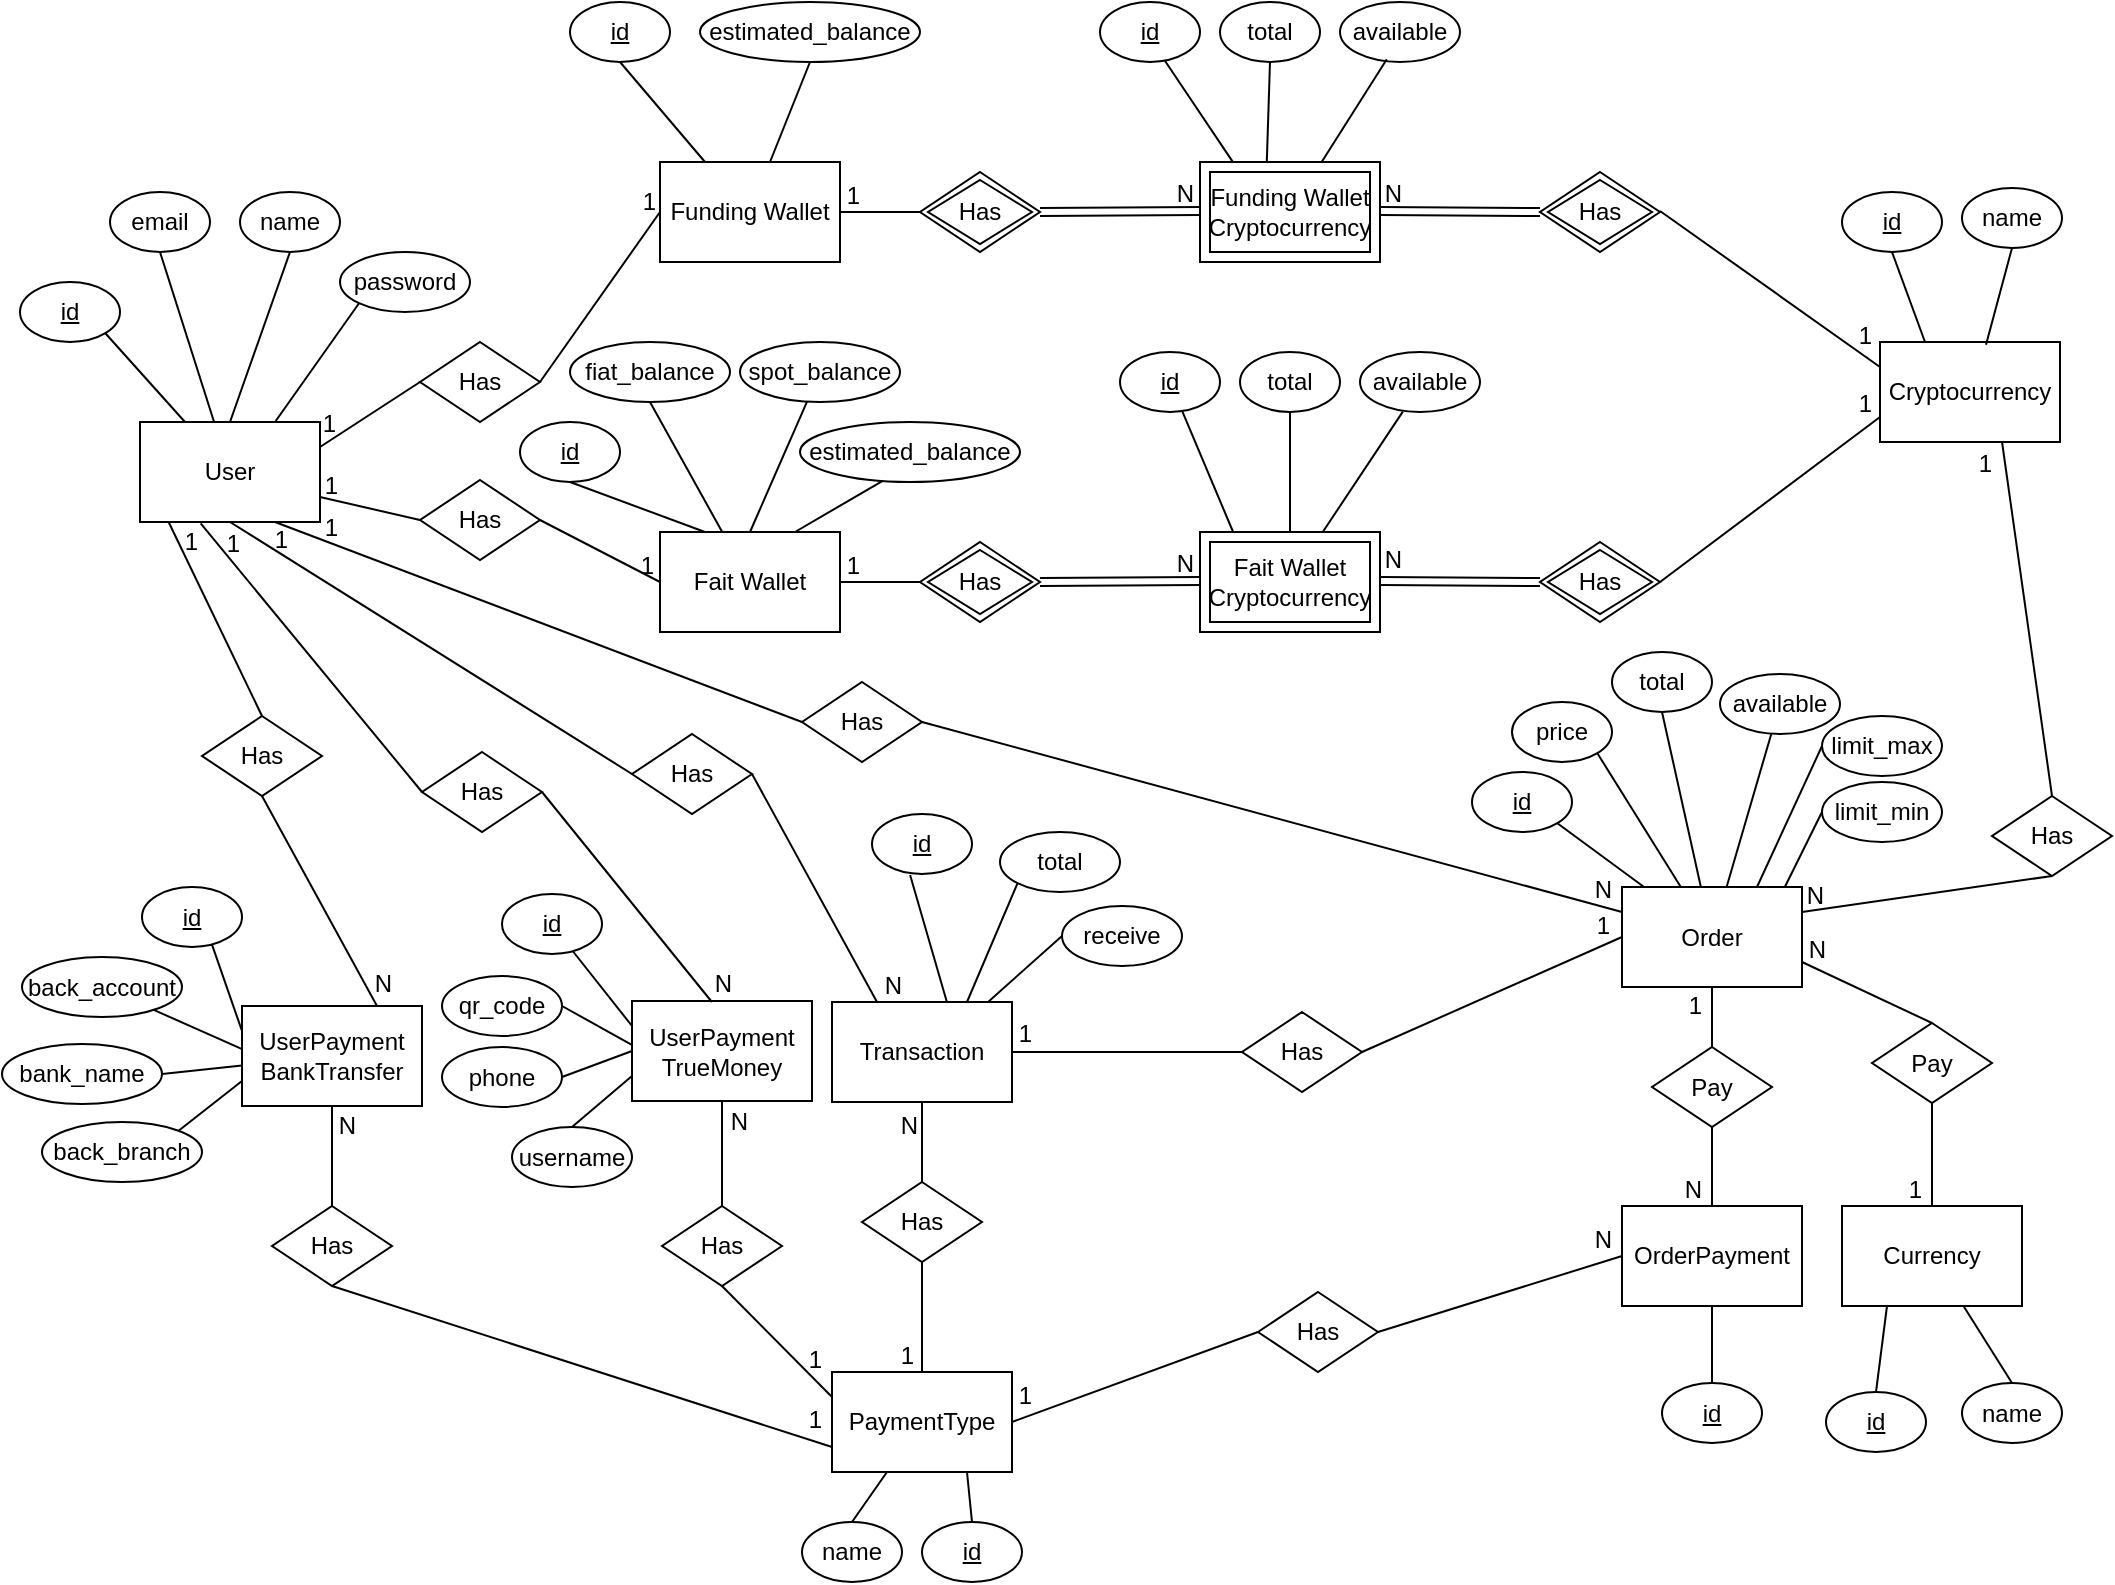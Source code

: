 <mxfile version="20.5.3" type="device"><diagram id="oQONcenFJR_zPQ9IpNJq" name="Page-1"><mxGraphModel dx="1048" dy="948" grid="1" gridSize="10" guides="1" tooltips="1" connect="1" arrows="1" fold="1" page="1" pageScale="1" pageWidth="1100" pageHeight="850" math="0" shadow="0"><root><mxCell id="0"/><mxCell id="1" parent="0"/><mxCell id="V_z5MPIKjeGn27nlTWMS-1" value="User" style="rounded=0;whiteSpace=wrap;html=1;" vertex="1" parent="1"><mxGeometry x="79" y="233" width="90" height="50" as="geometry"/></mxCell><mxCell id="V_z5MPIKjeGn27nlTWMS-2" value="Funding Wallet" style="rounded=0;whiteSpace=wrap;html=1;" vertex="1" parent="1"><mxGeometry x="339" y="103" width="90" height="50" as="geometry"/></mxCell><mxCell id="V_z5MPIKjeGn27nlTWMS-3" value="Fait Wallet" style="rounded=0;whiteSpace=wrap;html=1;" vertex="1" parent="1"><mxGeometry x="339" y="288" width="90" height="50" as="geometry"/></mxCell><mxCell id="V_z5MPIKjeGn27nlTWMS-4" value="Funding Wallet Cryptocurrency" style="shape=ext;margin=3;double=1;whiteSpace=wrap;html=1;align=center;" vertex="1" parent="1"><mxGeometry x="609" y="103" width="90" height="50" as="geometry"/></mxCell><mxCell id="V_z5MPIKjeGn27nlTWMS-5" value="Fait Wallet Cryptocurrency" style="shape=ext;margin=3;double=1;whiteSpace=wrap;html=1;align=center;" vertex="1" parent="1"><mxGeometry x="609" y="288" width="90" height="50" as="geometry"/></mxCell><mxCell id="V_z5MPIKjeGn27nlTWMS-6" value="Cryptocurrency" style="rounded=0;whiteSpace=wrap;html=1;" vertex="1" parent="1"><mxGeometry x="949" y="193" width="90" height="50" as="geometry"/></mxCell><mxCell id="V_z5MPIKjeGn27nlTWMS-9" value="Order" style="rounded=0;whiteSpace=wrap;html=1;" vertex="1" parent="1"><mxGeometry x="820" y="465.5" width="90" height="50" as="geometry"/></mxCell><mxCell id="V_z5MPIKjeGn27nlTWMS-10" value="Currency" style="rounded=0;whiteSpace=wrap;html=1;" vertex="1" parent="1"><mxGeometry x="930" y="625" width="90" height="50" as="geometry"/></mxCell><mxCell id="V_z5MPIKjeGn27nlTWMS-11" value="Transaction" style="rounded=0;whiteSpace=wrap;html=1;" vertex="1" parent="1"><mxGeometry x="425" y="523" width="90" height="50" as="geometry"/></mxCell><mxCell id="V_z5MPIKjeGn27nlTWMS-12" value="OrderPayment" style="rounded=0;whiteSpace=wrap;html=1;" vertex="1" parent="1"><mxGeometry x="820" y="625" width="90" height="50" as="geometry"/></mxCell><mxCell id="V_z5MPIKjeGn27nlTWMS-13" value="&lt;div&gt;UserPayment&lt;/div&gt;BankTransfer" style="rounded=0;whiteSpace=wrap;html=1;" vertex="1" parent="1"><mxGeometry x="130" y="525" width="90" height="50" as="geometry"/></mxCell><mxCell id="V_z5MPIKjeGn27nlTWMS-14" value="UserPayment&lt;br&gt;TrueMoney" style="rounded=0;whiteSpace=wrap;html=1;" vertex="1" parent="1"><mxGeometry x="325" y="522.5" width="90" height="50" as="geometry"/></mxCell><mxCell id="V_z5MPIKjeGn27nlTWMS-15" value="PaymentType" style="rounded=0;whiteSpace=wrap;html=1;" vertex="1" parent="1"><mxGeometry x="425" y="708" width="90" height="50" as="geometry"/></mxCell><mxCell id="V_z5MPIKjeGn27nlTWMS-16" value="Has" style="shape=rhombus;double=1;perimeter=rhombusPerimeter;whiteSpace=wrap;html=1;align=center;" vertex="1" parent="1"><mxGeometry x="469" y="293" width="60" height="40" as="geometry"/></mxCell><mxCell id="V_z5MPIKjeGn27nlTWMS-17" value="Has" style="shape=rhombus;double=1;perimeter=rhombusPerimeter;whiteSpace=wrap;html=1;align=center;" vertex="1" parent="1"><mxGeometry x="779" y="108" width="60" height="40" as="geometry"/></mxCell><mxCell id="V_z5MPIKjeGn27nlTWMS-18" value="Has" style="shape=rhombus;double=1;perimeter=rhombusPerimeter;whiteSpace=wrap;html=1;align=center;" vertex="1" parent="1"><mxGeometry x="469" y="108" width="60" height="40" as="geometry"/></mxCell><mxCell id="V_z5MPIKjeGn27nlTWMS-19" value="Has" style="shape=rhombus;double=1;perimeter=rhombusPerimeter;whiteSpace=wrap;html=1;align=center;" vertex="1" parent="1"><mxGeometry x="779" y="293" width="60" height="40" as="geometry"/></mxCell><mxCell id="V_z5MPIKjeGn27nlTWMS-20" value="Has" style="rhombus;whiteSpace=wrap;html=1;" vertex="1" parent="1"><mxGeometry x="219" y="193" width="60" height="40" as="geometry"/></mxCell><mxCell id="V_z5MPIKjeGn27nlTWMS-21" value="Has" style="rhombus;whiteSpace=wrap;html=1;" vertex="1" parent="1"><mxGeometry x="219" y="262" width="60" height="40" as="geometry"/></mxCell><mxCell id="V_z5MPIKjeGn27nlTWMS-24" value="" style="shape=link;html=1;rounded=0;endArrow=none;endFill=0;exitX=1;exitY=0.5;exitDx=0;exitDy=0;" edge="1" parent="1" source="V_z5MPIKjeGn27nlTWMS-18"><mxGeometry relative="1" as="geometry"><mxPoint x="539" y="127.5" as="sourcePoint"/><mxPoint x="609" y="127.5" as="targetPoint"/></mxGeometry></mxCell><mxCell id="V_z5MPIKjeGn27nlTWMS-25" value="N" style="resizable=0;html=1;align=right;verticalAlign=bottom;" connectable="0" vertex="1" parent="V_z5MPIKjeGn27nlTWMS-24"><mxGeometry x="1" relative="1" as="geometry"><mxPoint x="-2" as="offset"/></mxGeometry></mxCell><mxCell id="V_z5MPIKjeGn27nlTWMS-26" value="" style="shape=link;html=1;rounded=0;endArrow=none;endFill=0;exitX=1;exitY=0.5;exitDx=0;exitDy=0;" edge="1" parent="1"><mxGeometry relative="1" as="geometry"><mxPoint x="529" y="313" as="sourcePoint"/><mxPoint x="609" y="312.5" as="targetPoint"/></mxGeometry></mxCell><mxCell id="V_z5MPIKjeGn27nlTWMS-27" value="N" style="resizable=0;html=1;align=right;verticalAlign=bottom;" connectable="0" vertex="1" parent="V_z5MPIKjeGn27nlTWMS-26"><mxGeometry x="1" relative="1" as="geometry"><mxPoint x="-2" as="offset"/></mxGeometry></mxCell><mxCell id="V_z5MPIKjeGn27nlTWMS-28" value="" style="shape=link;html=1;rounded=0;endArrow=none;endFill=0;entryX=0;entryY=0.5;entryDx=0;entryDy=0;" edge="1" parent="1" target="V_z5MPIKjeGn27nlTWMS-17"><mxGeometry relative="1" as="geometry"><mxPoint x="699" y="127.5" as="sourcePoint"/><mxPoint x="829" y="127.79" as="targetPoint"/></mxGeometry></mxCell><mxCell id="V_z5MPIKjeGn27nlTWMS-29" value="N" style="resizable=0;html=1;align=right;verticalAlign=bottom;" connectable="0" vertex="1" parent="V_z5MPIKjeGn27nlTWMS-28"><mxGeometry x="1" relative="1" as="geometry"><mxPoint x="-68" as="offset"/></mxGeometry></mxCell><mxCell id="V_z5MPIKjeGn27nlTWMS-32" value="" style="shape=link;html=1;rounded=0;endArrow=none;endFill=0;entryX=0;entryY=0.5;entryDx=0;entryDy=0;" edge="1" parent="1" target="V_z5MPIKjeGn27nlTWMS-19"><mxGeometry relative="1" as="geometry"><mxPoint x="699" y="312.5" as="sourcePoint"/><mxPoint x="779" y="313" as="targetPoint"/></mxGeometry></mxCell><mxCell id="V_z5MPIKjeGn27nlTWMS-33" value="N" style="resizable=0;html=1;align=right;verticalAlign=bottom;" connectable="0" vertex="1" parent="V_z5MPIKjeGn27nlTWMS-32"><mxGeometry x="1" relative="1" as="geometry"><mxPoint x="-68" y="-2" as="offset"/></mxGeometry></mxCell><mxCell id="V_z5MPIKjeGn27nlTWMS-34" value="" style="endArrow=none;html=1;rounded=0;entryX=0;entryY=0.5;entryDx=0;entryDy=0;exitX=1;exitY=0.5;exitDx=0;exitDy=0;" edge="1" parent="1" source="V_z5MPIKjeGn27nlTWMS-2" target="V_z5MPIKjeGn27nlTWMS-18"><mxGeometry width="50" height="50" relative="1" as="geometry"><mxPoint x="459" y="373" as="sourcePoint"/><mxPoint x="509" y="323" as="targetPoint"/></mxGeometry></mxCell><mxCell id="V_z5MPIKjeGn27nlTWMS-35" value="" style="endArrow=none;html=1;rounded=0;entryX=0;entryY=0.5;entryDx=0;entryDy=0;exitX=1;exitY=0.5;exitDx=0;exitDy=0;" edge="1" parent="1" source="V_z5MPIKjeGn27nlTWMS-3" target="V_z5MPIKjeGn27nlTWMS-16"><mxGeometry width="50" height="50" relative="1" as="geometry"><mxPoint x="409" y="123" as="sourcePoint"/><mxPoint x="479" y="123" as="targetPoint"/></mxGeometry></mxCell><mxCell id="V_z5MPIKjeGn27nlTWMS-36" value="" style="endArrow=none;html=1;rounded=0;entryX=1;entryY=0.5;entryDx=0;entryDy=0;exitX=0;exitY=0.5;exitDx=0;exitDy=0;" edge="1" parent="1" source="V_z5MPIKjeGn27nlTWMS-2" target="V_z5MPIKjeGn27nlTWMS-20"><mxGeometry width="50" height="50" relative="1" as="geometry"><mxPoint x="419" y="148" as="sourcePoint"/><mxPoint x="489" y="148" as="targetPoint"/></mxGeometry></mxCell><mxCell id="V_z5MPIKjeGn27nlTWMS-37" value="" style="endArrow=none;html=1;rounded=0;entryX=1;entryY=0.25;entryDx=0;entryDy=0;exitX=0;exitY=0.5;exitDx=0;exitDy=0;" edge="1" parent="1" source="V_z5MPIKjeGn27nlTWMS-20" target="V_z5MPIKjeGn27nlTWMS-1"><mxGeometry width="50" height="50" relative="1" as="geometry"><mxPoint x="429" y="158" as="sourcePoint"/><mxPoint x="499" y="158" as="targetPoint"/></mxGeometry></mxCell><mxCell id="V_z5MPIKjeGn27nlTWMS-38" value="" style="endArrow=none;html=1;rounded=0;entryX=1;entryY=0.75;entryDx=0;entryDy=0;exitX=0;exitY=0.5;exitDx=0;exitDy=0;" edge="1" parent="1" source="V_z5MPIKjeGn27nlTWMS-21" target="V_z5MPIKjeGn27nlTWMS-1"><mxGeometry width="50" height="50" relative="1" as="geometry"><mxPoint x="219" y="198" as="sourcePoint"/><mxPoint x="179" y="268" as="targetPoint"/></mxGeometry></mxCell><mxCell id="V_z5MPIKjeGn27nlTWMS-39" value="" style="endArrow=none;html=1;rounded=0;exitX=1;exitY=0.5;exitDx=0;exitDy=0;entryX=0;entryY=0.5;entryDx=0;entryDy=0;" edge="1" parent="1" source="V_z5MPIKjeGn27nlTWMS-21" target="V_z5MPIKjeGn27nlTWMS-3"><mxGeometry width="50" height="50" relative="1" as="geometry"><mxPoint x="219" y="313" as="sourcePoint"/><mxPoint x="299" y="323" as="targetPoint"/></mxGeometry></mxCell><mxCell id="V_z5MPIKjeGn27nlTWMS-41" value="" style="endArrow=none;html=1;rounded=0;entryX=0;entryY=0.25;entryDx=0;entryDy=0;exitX=1;exitY=0.5;exitDx=0;exitDy=0;" edge="1" parent="1" target="V_z5MPIKjeGn27nlTWMS-6"><mxGeometry width="50" height="50" relative="1" as="geometry"><mxPoint x="839" y="127.5" as="sourcePoint"/><mxPoint x="909" y="127.5" as="targetPoint"/></mxGeometry></mxCell><mxCell id="V_z5MPIKjeGn27nlTWMS-42" value="" style="endArrow=none;html=1;rounded=0;entryX=0;entryY=0.75;entryDx=0;entryDy=0;exitX=1;exitY=0.5;exitDx=0;exitDy=0;" edge="1" parent="1" source="V_z5MPIKjeGn27nlTWMS-19" target="V_z5MPIKjeGn27nlTWMS-6"><mxGeometry width="50" height="50" relative="1" as="geometry"><mxPoint x="849" y="137.5" as="sourcePoint"/><mxPoint x="959" y="215.5" as="targetPoint"/></mxGeometry></mxCell><mxCell id="V_z5MPIKjeGn27nlTWMS-43" value="Has" style="rhombus;whiteSpace=wrap;html=1;" vertex="1" parent="1"><mxGeometry x="410" y="363" width="60" height="40" as="geometry"/></mxCell><mxCell id="V_z5MPIKjeGn27nlTWMS-44" value="Has" style="rhombus;whiteSpace=wrap;html=1;" vertex="1" parent="1"><mxGeometry x="325" y="389" width="60" height="40" as="geometry"/></mxCell><mxCell id="V_z5MPIKjeGn27nlTWMS-45" value="" style="endArrow=none;html=1;rounded=0;exitX=0;exitY=0.5;exitDx=0;exitDy=0;entryX=0.5;entryY=1;entryDx=0;entryDy=0;" edge="1" parent="1" source="V_z5MPIKjeGn27nlTWMS-44" target="V_z5MPIKjeGn27nlTWMS-1"><mxGeometry width="50" height="50" relative="1" as="geometry"><mxPoint x="550" y="333" as="sourcePoint"/><mxPoint x="140" y="303" as="targetPoint"/></mxGeometry></mxCell><mxCell id="V_z5MPIKjeGn27nlTWMS-46" value="" style="endArrow=none;html=1;rounded=0;entryX=0.75;entryY=1;entryDx=0;entryDy=0;exitX=0;exitY=0.5;exitDx=0;exitDy=0;" edge="1" parent="1" source="V_z5MPIKjeGn27nlTWMS-43" target="V_z5MPIKjeGn27nlTWMS-1"><mxGeometry width="50" height="50" relative="1" as="geometry"><mxPoint x="560" y="343" as="sourcePoint"/><mxPoint x="520" y="300.5" as="targetPoint"/></mxGeometry></mxCell><mxCell id="V_z5MPIKjeGn27nlTWMS-47" value="" style="endArrow=none;html=1;rounded=0;entryX=1;entryY=0.5;entryDx=0;entryDy=0;exitX=0.25;exitY=0;exitDx=0;exitDy=0;" edge="1" parent="1" source="V_z5MPIKjeGn27nlTWMS-11" target="V_z5MPIKjeGn27nlTWMS-44"><mxGeometry width="50" height="50" relative="1" as="geometry"><mxPoint x="570" y="353" as="sourcePoint"/><mxPoint x="530" y="310.5" as="targetPoint"/></mxGeometry></mxCell><mxCell id="V_z5MPIKjeGn27nlTWMS-48" value="" style="endArrow=none;html=1;rounded=0;entryX=1;entryY=0.5;entryDx=0;entryDy=0;exitX=0;exitY=0.25;exitDx=0;exitDy=0;" edge="1" parent="1" source="V_z5MPIKjeGn27nlTWMS-9" target="V_z5MPIKjeGn27nlTWMS-43"><mxGeometry width="50" height="50" relative="1" as="geometry"><mxPoint x="580" y="363" as="sourcePoint"/><mxPoint x="540" y="320.5" as="targetPoint"/></mxGeometry></mxCell><mxCell id="V_z5MPIKjeGn27nlTWMS-49" value="Pay" style="rhombus;whiteSpace=wrap;html=1;" vertex="1" parent="1"><mxGeometry x="945" y="533.5" width="60" height="40" as="geometry"/></mxCell><mxCell id="V_z5MPIKjeGn27nlTWMS-50" value="Pay" style="rhombus;whiteSpace=wrap;html=1;" vertex="1" parent="1"><mxGeometry x="835" y="545.5" width="60" height="40" as="geometry"/></mxCell><mxCell id="V_z5MPIKjeGn27nlTWMS-51" value="" style="endArrow=none;html=1;rounded=0;entryX=0.5;entryY=0;entryDx=0;entryDy=0;exitX=1;exitY=0.75;exitDx=0;exitDy=0;" edge="1" parent="1" source="V_z5MPIKjeGn27nlTWMS-9" target="V_z5MPIKjeGn27nlTWMS-49"><mxGeometry width="50" height="50" relative="1" as="geometry"><mxPoint x="980" y="583" as="sourcePoint"/><mxPoint x="700" y="638" as="targetPoint"/></mxGeometry></mxCell><mxCell id="V_z5MPIKjeGn27nlTWMS-52" value="" style="endArrow=none;html=1;rounded=0;entryX=0.5;entryY=1;entryDx=0;entryDy=0;" edge="1" parent="1" source="V_z5MPIKjeGn27nlTWMS-50" target="V_z5MPIKjeGn27nlTWMS-9"><mxGeometry width="50" height="50" relative="1" as="geometry"><mxPoint x="806" y="578" as="sourcePoint"/><mxPoint x="831" y="595.5" as="targetPoint"/></mxGeometry></mxCell><mxCell id="V_z5MPIKjeGn27nlTWMS-53" value="" style="endArrow=none;html=1;rounded=0;entryX=0.5;entryY=0;entryDx=0;entryDy=0;exitX=0.5;exitY=1;exitDx=0;exitDy=0;" edge="1" parent="1" source="V_z5MPIKjeGn27nlTWMS-49" target="V_z5MPIKjeGn27nlTWMS-10"><mxGeometry width="50" height="50" relative="1" as="geometry"><mxPoint x="965" y="616" as="sourcePoint"/><mxPoint x="890" y="466" as="targetPoint"/></mxGeometry></mxCell><mxCell id="V_z5MPIKjeGn27nlTWMS-54" value="" style="endArrow=none;html=1;rounded=0;entryX=0.5;entryY=0;entryDx=0;entryDy=0;exitX=0.5;exitY=1;exitDx=0;exitDy=0;" edge="1" parent="1" source="V_z5MPIKjeGn27nlTWMS-50" target="V_z5MPIKjeGn27nlTWMS-12"><mxGeometry width="50" height="50" relative="1" as="geometry"><mxPoint x="806" y="663" as="sourcePoint"/><mxPoint x="731" y="513" as="targetPoint"/></mxGeometry></mxCell><mxCell id="V_z5MPIKjeGn27nlTWMS-55" value="Has" style="rhombus;whiteSpace=wrap;html=1;" vertex="1" parent="1"><mxGeometry x="630" y="528" width="60" height="40" as="geometry"/></mxCell><mxCell id="V_z5MPIKjeGn27nlTWMS-56" value="name" style="ellipse;whiteSpace=wrap;html=1;align=center;" vertex="1" parent="1"><mxGeometry x="990" y="116" width="50" height="30" as="geometry"/></mxCell><mxCell id="V_z5MPIKjeGn27nlTWMS-57" value="id" style="ellipse;whiteSpace=wrap;html=1;align=center;fontStyle=4;" vertex="1" parent="1"><mxGeometry x="930" y="118" width="50" height="30" as="geometry"/></mxCell><mxCell id="V_z5MPIKjeGn27nlTWMS-59" value="" style="endArrow=none;html=1;rounded=0;exitX=0.5;exitY=1;exitDx=0;exitDy=0;entryX=0.589;entryY=0.027;entryDx=0;entryDy=0;entryPerimeter=0;" edge="1" parent="1" source="V_z5MPIKjeGn27nlTWMS-56" target="V_z5MPIKjeGn27nlTWMS-6"><mxGeometry width="50" height="50" relative="1" as="geometry"><mxPoint x="1070" y="153" as="sourcePoint"/><mxPoint x="1020" y="193" as="targetPoint"/></mxGeometry></mxCell><mxCell id="V_z5MPIKjeGn27nlTWMS-60" value="" style="endArrow=none;html=1;rounded=0;entryX=0.5;entryY=1;entryDx=0;entryDy=0;exitX=0.25;exitY=0;exitDx=0;exitDy=0;" edge="1" parent="1" source="V_z5MPIKjeGn27nlTWMS-6" target="V_z5MPIKjeGn27nlTWMS-57"><mxGeometry width="50" height="50" relative="1" as="geometry"><mxPoint x="970" y="173" as="sourcePoint"/><mxPoint x="950" y="133" as="targetPoint"/></mxGeometry></mxCell><mxCell id="V_z5MPIKjeGn27nlTWMS-62" value="name" style="ellipse;whiteSpace=wrap;html=1;align=center;" vertex="1" parent="1"><mxGeometry x="990" y="713.5" width="50" height="30" as="geometry"/></mxCell><mxCell id="V_z5MPIKjeGn27nlTWMS-63" value="id" style="ellipse;whiteSpace=wrap;html=1;align=center;fontStyle=4;" vertex="1" parent="1"><mxGeometry x="922" y="718" width="50" height="30" as="geometry"/></mxCell><mxCell id="V_z5MPIKjeGn27nlTWMS-64" value="" style="endArrow=none;html=1;rounded=0;entryX=0.5;entryY=0;entryDx=0;entryDy=0;exitX=0.25;exitY=1;exitDx=0;exitDy=0;" edge="1" parent="1" source="V_z5MPIKjeGn27nlTWMS-10" target="V_z5MPIKjeGn27nlTWMS-63"><mxGeometry width="50" height="50" relative="1" as="geometry"><mxPoint x="1450" y="421" as="sourcePoint"/><mxPoint x="1560" y="338.5" as="targetPoint"/></mxGeometry></mxCell><mxCell id="V_z5MPIKjeGn27nlTWMS-65" value="" style="endArrow=none;html=1;rounded=0;entryX=0.5;entryY=0;entryDx=0;entryDy=0;" edge="1" parent="1" source="V_z5MPIKjeGn27nlTWMS-10" target="V_z5MPIKjeGn27nlTWMS-62"><mxGeometry width="50" height="50" relative="1" as="geometry"><mxPoint x="1310" y="553.5" as="sourcePoint"/><mxPoint x="1370" y="521" as="targetPoint"/></mxGeometry></mxCell><mxCell id="V_z5MPIKjeGn27nlTWMS-66" value="name" style="ellipse;whiteSpace=wrap;html=1;align=center;" vertex="1" parent="1"><mxGeometry x="129" y="118" width="50" height="30" as="geometry"/></mxCell><mxCell id="V_z5MPIKjeGn27nlTWMS-67" value="id" style="ellipse;whiteSpace=wrap;html=1;align=center;fontStyle=4;" vertex="1" parent="1"><mxGeometry x="19" y="163" width="50" height="30" as="geometry"/></mxCell><mxCell id="V_z5MPIKjeGn27nlTWMS-68" value="email" style="ellipse;whiteSpace=wrap;html=1;align=center;" vertex="1" parent="1"><mxGeometry x="64" y="118" width="50" height="30" as="geometry"/></mxCell><mxCell id="V_z5MPIKjeGn27nlTWMS-69" value="password" style="ellipse;whiteSpace=wrap;html=1;align=center;" vertex="1" parent="1"><mxGeometry x="179" y="148" width="65" height="30" as="geometry"/></mxCell><mxCell id="V_z5MPIKjeGn27nlTWMS-72" value="" style="endArrow=none;html=1;rounded=0;entryX=0.25;entryY=0;entryDx=0;entryDy=0;exitX=1;exitY=1;exitDx=0;exitDy=0;" edge="1" parent="1" source="V_z5MPIKjeGn27nlTWMS-67" target="V_z5MPIKjeGn27nlTWMS-1"><mxGeometry width="50" height="50" relative="1" as="geometry"><mxPoint x="229" y="223" as="sourcePoint"/><mxPoint x="179" y="255.5" as="targetPoint"/></mxGeometry></mxCell><mxCell id="V_z5MPIKjeGn27nlTWMS-74" value="" style="endArrow=none;html=1;rounded=0;exitX=0.5;exitY=1;exitDx=0;exitDy=0;" edge="1" parent="1" source="V_z5MPIKjeGn27nlTWMS-68" target="V_z5MPIKjeGn27nlTWMS-1"><mxGeometry width="50" height="50" relative="1" as="geometry"><mxPoint x="239" y="233" as="sourcePoint"/><mxPoint x="189" y="265.5" as="targetPoint"/></mxGeometry></mxCell><mxCell id="V_z5MPIKjeGn27nlTWMS-75" value="" style="endArrow=none;html=1;rounded=0;entryX=0.5;entryY=0;entryDx=0;entryDy=0;exitX=0.5;exitY=1;exitDx=0;exitDy=0;" edge="1" parent="1" source="V_z5MPIKjeGn27nlTWMS-66" target="V_z5MPIKjeGn27nlTWMS-1"><mxGeometry width="50" height="50" relative="1" as="geometry"><mxPoint x="249" y="243" as="sourcePoint"/><mxPoint x="199" y="275.5" as="targetPoint"/></mxGeometry></mxCell><mxCell id="V_z5MPIKjeGn27nlTWMS-76" value="" style="endArrow=none;html=1;rounded=0;entryX=0.75;entryY=0;entryDx=0;entryDy=0;exitX=0;exitY=1;exitDx=0;exitDy=0;" edge="1" parent="1" source="V_z5MPIKjeGn27nlTWMS-69" target="V_z5MPIKjeGn27nlTWMS-1"><mxGeometry width="50" height="50" relative="1" as="geometry"><mxPoint x="259" y="253" as="sourcePoint"/><mxPoint x="209" y="285.5" as="targetPoint"/></mxGeometry></mxCell><mxCell id="V_z5MPIKjeGn27nlTWMS-77" value="id" style="ellipse;whiteSpace=wrap;html=1;align=center;fontStyle=4;" vertex="1" parent="1"><mxGeometry x="269" y="233" width="50" height="30" as="geometry"/></mxCell><mxCell id="V_z5MPIKjeGn27nlTWMS-78" value="fiat_balance" style="ellipse;whiteSpace=wrap;html=1;align=center;" vertex="1" parent="1"><mxGeometry x="294" y="193" width="80" height="30" as="geometry"/></mxCell><mxCell id="V_z5MPIKjeGn27nlTWMS-79" value="estimated_balance" style="ellipse;whiteSpace=wrap;html=1;align=center;" vertex="1" parent="1"><mxGeometry x="409" y="233" width="110" height="30" as="geometry"/></mxCell><mxCell id="V_z5MPIKjeGn27nlTWMS-80" value="spot_balance" style="ellipse;whiteSpace=wrap;html=1;align=center;" vertex="1" parent="1"><mxGeometry x="379" y="193" width="80" height="30" as="geometry"/></mxCell><mxCell id="V_z5MPIKjeGn27nlTWMS-81" value="id" style="ellipse;whiteSpace=wrap;html=1;align=center;fontStyle=4;" vertex="1" parent="1"><mxGeometry x="294" y="23" width="50" height="30" as="geometry"/></mxCell><mxCell id="V_z5MPIKjeGn27nlTWMS-82" value="estimated_balance" style="ellipse;whiteSpace=wrap;html=1;align=center;" vertex="1" parent="1"><mxGeometry x="359" y="23" width="110" height="30" as="geometry"/></mxCell><mxCell id="V_z5MPIKjeGn27nlTWMS-83" value="" style="endArrow=none;html=1;rounded=0;entryX=0.25;entryY=0;entryDx=0;entryDy=0;exitX=0.5;exitY=1;exitDx=0;exitDy=0;" edge="1" parent="1" source="V_z5MPIKjeGn27nlTWMS-81" target="V_z5MPIKjeGn27nlTWMS-2"><mxGeometry width="50" height="50" relative="1" as="geometry"><mxPoint x="319" y="138" as="sourcePoint"/><mxPoint x="289" y="223" as="targetPoint"/></mxGeometry></mxCell><mxCell id="V_z5MPIKjeGn27nlTWMS-84" value="" style="endArrow=none;html=1;rounded=0;exitX=0.5;exitY=1;exitDx=0;exitDy=0;" edge="1" parent="1" source="V_z5MPIKjeGn27nlTWMS-82" target="V_z5MPIKjeGn27nlTWMS-2"><mxGeometry width="50" height="50" relative="1" as="geometry"><mxPoint x="304" y="33" as="sourcePoint"/><mxPoint x="353.2" y="111.6" as="targetPoint"/></mxGeometry></mxCell><mxCell id="V_z5MPIKjeGn27nlTWMS-87" value="" style="endArrow=none;html=1;rounded=0;entryX=0.5;entryY=1;entryDx=0;entryDy=0;exitX=0.25;exitY=0;exitDx=0;exitDy=0;" edge="1" parent="1" source="V_z5MPIKjeGn27nlTWMS-3" target="V_z5MPIKjeGn27nlTWMS-77"><mxGeometry width="50" height="50" relative="1" as="geometry"><mxPoint x="304" y="33" as="sourcePoint"/><mxPoint x="357.16" y="114.8" as="targetPoint"/></mxGeometry></mxCell><mxCell id="V_z5MPIKjeGn27nlTWMS-88" value="" style="endArrow=none;html=1;rounded=0;exitX=0.5;exitY=1;exitDx=0;exitDy=0;" edge="1" parent="1" source="V_z5MPIKjeGn27nlTWMS-78" target="V_z5MPIKjeGn27nlTWMS-3"><mxGeometry width="50" height="50" relative="1" as="geometry"><mxPoint x="314" y="43" as="sourcePoint"/><mxPoint x="367.16" y="124.8" as="targetPoint"/></mxGeometry></mxCell><mxCell id="V_z5MPIKjeGn27nlTWMS-89" value="" style="endArrow=none;html=1;rounded=0;exitX=0.5;exitY=0;exitDx=0;exitDy=0;" edge="1" parent="1" source="V_z5MPIKjeGn27nlTWMS-3" target="V_z5MPIKjeGn27nlTWMS-80"><mxGeometry width="50" height="50" relative="1" as="geometry"><mxPoint x="324" y="53" as="sourcePoint"/><mxPoint x="377.16" y="134.8" as="targetPoint"/></mxGeometry></mxCell><mxCell id="V_z5MPIKjeGn27nlTWMS-90" value="" style="endArrow=none;html=1;rounded=0;entryX=0.75;entryY=0;entryDx=0;entryDy=0;exitX=0.376;exitY=0.98;exitDx=0;exitDy=0;exitPerimeter=0;" edge="1" parent="1" source="V_z5MPIKjeGn27nlTWMS-79" target="V_z5MPIKjeGn27nlTWMS-3"><mxGeometry width="50" height="50" relative="1" as="geometry"><mxPoint x="334" y="63" as="sourcePoint"/><mxPoint x="387.16" y="144.8" as="targetPoint"/></mxGeometry></mxCell><mxCell id="V_z5MPIKjeGn27nlTWMS-91" value="total" style="ellipse;whiteSpace=wrap;html=1;align=center;" vertex="1" parent="1"><mxGeometry x="629" y="198" width="50" height="30" as="geometry"/></mxCell><mxCell id="V_z5MPIKjeGn27nlTWMS-92" value="available" style="ellipse;whiteSpace=wrap;html=1;align=center;" vertex="1" parent="1"><mxGeometry x="689" y="198" width="60" height="30" as="geometry"/></mxCell><mxCell id="V_z5MPIKjeGn27nlTWMS-93" value="total" style="ellipse;whiteSpace=wrap;html=1;align=center;" vertex="1" parent="1"><mxGeometry x="619" y="23" width="50" height="30" as="geometry"/></mxCell><mxCell id="V_z5MPIKjeGn27nlTWMS-94" value="available" style="ellipse;whiteSpace=wrap;html=1;align=center;" vertex="1" parent="1"><mxGeometry x="679" y="23" width="60" height="30" as="geometry"/></mxCell><mxCell id="V_z5MPIKjeGn27nlTWMS-95" value="" style="endArrow=none;html=1;rounded=0;exitX=0.5;exitY=1;exitDx=0;exitDy=0;" edge="1" parent="1" source="V_z5MPIKjeGn27nlTWMS-91" target="V_z5MPIKjeGn27nlTWMS-5"><mxGeometry width="50" height="50" relative="1" as="geometry"><mxPoint x="460.36" y="272.4" as="sourcePoint"/><mxPoint x="416.5" y="298" as="targetPoint"/></mxGeometry></mxCell><mxCell id="V_z5MPIKjeGn27nlTWMS-96" value="" style="endArrow=none;html=1;rounded=0;entryX=0.682;entryY=0;entryDx=0;entryDy=0;exitX=0.357;exitY=0.993;exitDx=0;exitDy=0;exitPerimeter=0;entryPerimeter=0;" edge="1" parent="1" source="V_z5MPIKjeGn27nlTWMS-92" target="V_z5MPIKjeGn27nlTWMS-5"><mxGeometry width="50" height="50" relative="1" as="geometry"><mxPoint x="470.36" y="282.4" as="sourcePoint"/><mxPoint x="426.5" y="308" as="targetPoint"/></mxGeometry></mxCell><mxCell id="V_z5MPIKjeGn27nlTWMS-97" value="" style="endArrow=none;html=1;rounded=0;entryX=0.371;entryY=0.004;entryDx=0;entryDy=0;exitX=0.5;exitY=1;exitDx=0;exitDy=0;entryPerimeter=0;" edge="1" parent="1" source="V_z5MPIKjeGn27nlTWMS-93" target="V_z5MPIKjeGn27nlTWMS-4"><mxGeometry width="50" height="50" relative="1" as="geometry"><mxPoint x="480.36" y="292.4" as="sourcePoint"/><mxPoint x="436.5" y="318" as="targetPoint"/></mxGeometry></mxCell><mxCell id="V_z5MPIKjeGn27nlTWMS-98" value="" style="endArrow=none;html=1;rounded=0;exitX=0.39;exitY=0.953;exitDx=0;exitDy=0;exitPerimeter=0;" edge="1" parent="1" source="V_z5MPIKjeGn27nlTWMS-94" target="V_z5MPIKjeGn27nlTWMS-4"><mxGeometry width="50" height="50" relative="1" as="geometry"><mxPoint x="490.36" y="302.4" as="sourcePoint"/><mxPoint x="446.5" y="328" as="targetPoint"/></mxGeometry></mxCell><mxCell id="V_z5MPIKjeGn27nlTWMS-99" value="id" style="ellipse;whiteSpace=wrap;html=1;align=center;fontStyle=4;" vertex="1" parent="1"><mxGeometry x="559" y="23" width="50" height="30" as="geometry"/></mxCell><mxCell id="V_z5MPIKjeGn27nlTWMS-100" value="id" style="ellipse;whiteSpace=wrap;html=1;align=center;fontStyle=4;" vertex="1" parent="1"><mxGeometry x="569" y="198" width="50" height="30" as="geometry"/></mxCell><mxCell id="V_z5MPIKjeGn27nlTWMS-101" value="" style="endArrow=none;html=1;rounded=0;entryX=0.184;entryY=0.004;entryDx=0;entryDy=0;exitX=0.644;exitY=0.967;exitDx=0;exitDy=0;entryPerimeter=0;exitPerimeter=0;" edge="1" parent="1" source="V_z5MPIKjeGn27nlTWMS-99" target="V_z5MPIKjeGn27nlTWMS-4"><mxGeometry width="50" height="50" relative="1" as="geometry"><mxPoint x="654" y="63" as="sourcePoint"/><mxPoint x="652.39" y="113.2" as="targetPoint"/></mxGeometry></mxCell><mxCell id="V_z5MPIKjeGn27nlTWMS-102" value="" style="endArrow=none;html=1;rounded=0;entryX=0.184;entryY=0;entryDx=0;entryDy=0;entryPerimeter=0;" edge="1" parent="1" source="V_z5MPIKjeGn27nlTWMS-100" target="V_z5MPIKjeGn27nlTWMS-5"><mxGeometry width="50" height="50" relative="1" as="geometry"><mxPoint x="664" y="73" as="sourcePoint"/><mxPoint x="662.39" y="123.2" as="targetPoint"/></mxGeometry></mxCell><mxCell id="V_z5MPIKjeGn27nlTWMS-104" value="1" style="resizable=0;html=1;align=right;verticalAlign=bottom;" connectable="0" vertex="1" parent="1"><mxGeometry x="336" y="313" as="geometry"/></mxCell><mxCell id="V_z5MPIKjeGn27nlTWMS-105" value="1" style="resizable=0;html=1;align=right;verticalAlign=bottom;" connectable="0" vertex="1" parent="1"><mxGeometry x="439" y="128" as="geometry"/></mxCell><mxCell id="V_z5MPIKjeGn27nlTWMS-106" value="1" style="resizable=0;html=1;align=right;verticalAlign=bottom;" connectable="0" vertex="1" parent="1"><mxGeometry x="439" y="313" as="geometry"/></mxCell><mxCell id="V_z5MPIKjeGn27nlTWMS-107" value="1" style="resizable=0;html=1;align=right;verticalAlign=bottom;" connectable="0" vertex="1" parent="1"><mxGeometry x="945" y="198" as="geometry"/></mxCell><mxCell id="V_z5MPIKjeGn27nlTWMS-108" value="1" style="resizable=0;html=1;align=right;verticalAlign=bottom;" connectable="0" vertex="1" parent="1"><mxGeometry x="945" y="232" as="geometry"/></mxCell><mxCell id="V_z5MPIKjeGn27nlTWMS-109" value="1" style="resizable=0;html=1;align=right;verticalAlign=bottom;" connectable="0" vertex="1" parent="1"><mxGeometry x="177" y="242" as="geometry"/></mxCell><mxCell id="V_z5MPIKjeGn27nlTWMS-110" value="1" style="resizable=0;html=1;align=right;verticalAlign=bottom;" connectable="0" vertex="1" parent="1"><mxGeometry x="178" y="273" as="geometry"/></mxCell><mxCell id="V_z5MPIKjeGn27nlTWMS-111" value="name" style="ellipse;whiteSpace=wrap;html=1;align=center;" vertex="1" parent="1"><mxGeometry x="410" y="783" width="50" height="30" as="geometry"/></mxCell><mxCell id="V_z5MPIKjeGn27nlTWMS-112" value="id" style="ellipse;whiteSpace=wrap;html=1;align=center;fontStyle=4;" vertex="1" parent="1"><mxGeometry x="470" y="783" width="50" height="30" as="geometry"/></mxCell><mxCell id="V_z5MPIKjeGn27nlTWMS-113" value="" style="endArrow=none;html=1;rounded=0;exitX=0.75;exitY=1;exitDx=0;exitDy=0;entryX=0.5;entryY=0;entryDx=0;entryDy=0;" edge="1" parent="1" target="V_z5MPIKjeGn27nlTWMS-112" source="V_z5MPIKjeGn27nlTWMS-15"><mxGeometry width="50" height="50" relative="1" as="geometry"><mxPoint x="525" y="808" as="sourcePoint"/><mxPoint x="565" y="800.5" as="targetPoint"/></mxGeometry></mxCell><mxCell id="V_z5MPIKjeGn27nlTWMS-114" value="" style="endArrow=none;html=1;rounded=0;entryX=0.5;entryY=0;entryDx=0;entryDy=0;" edge="1" parent="1" target="V_z5MPIKjeGn27nlTWMS-111" source="V_z5MPIKjeGn27nlTWMS-15"><mxGeometry width="50" height="50" relative="1" as="geometry"><mxPoint x="525" y="833" as="sourcePoint"/><mxPoint x="595" y="785.5" as="targetPoint"/></mxGeometry></mxCell><mxCell id="V_z5MPIKjeGn27nlTWMS-115" value="id" style="ellipse;whiteSpace=wrap;html=1;align=center;fontStyle=4;" vertex="1" parent="1"><mxGeometry x="745" y="408" width="50" height="30" as="geometry"/></mxCell><mxCell id="V_z5MPIKjeGn27nlTWMS-117" value="total" style="ellipse;whiteSpace=wrap;html=1;align=center;" vertex="1" parent="1"><mxGeometry x="815" y="348" width="50" height="30" as="geometry"/></mxCell><mxCell id="V_z5MPIKjeGn27nlTWMS-118" value="available" style="ellipse;whiteSpace=wrap;html=1;align=center;" vertex="1" parent="1"><mxGeometry x="869" y="359" width="60" height="30" as="geometry"/></mxCell><mxCell id="V_z5MPIKjeGn27nlTWMS-119" value="price" style="ellipse;whiteSpace=wrap;html=1;align=center;" vertex="1" parent="1"><mxGeometry x="765" y="373" width="50" height="30" as="geometry"/></mxCell><mxCell id="V_z5MPIKjeGn27nlTWMS-122" value="limit_min" style="ellipse;whiteSpace=wrap;html=1;align=center;" vertex="1" parent="1"><mxGeometry x="920" y="413" width="60" height="30" as="geometry"/></mxCell><mxCell id="V_z5MPIKjeGn27nlTWMS-123" value="limit_max" style="ellipse;whiteSpace=wrap;html=1;align=center;" vertex="1" parent="1"><mxGeometry x="920" y="380" width="60" height="30" as="geometry"/></mxCell><mxCell id="V_z5MPIKjeGn27nlTWMS-130" value="1" style="resizable=0;html=1;align=right;verticalAlign=bottom;" connectable="0" vertex="1" parent="1"><mxGeometry x="178" y="294" as="geometry"/></mxCell><mxCell id="V_z5MPIKjeGn27nlTWMS-132" value="N" style="resizable=0;html=1;align=right;verticalAlign=bottom;" connectable="0" vertex="1" parent="1"><mxGeometry x="922" y="505" as="geometry"/></mxCell><mxCell id="V_z5MPIKjeGn27nlTWMS-133" value="1" style="resizable=0;html=1;align=right;verticalAlign=bottom;" connectable="0" vertex="1" parent="1"><mxGeometry x="970" y="625" as="geometry"/></mxCell><mxCell id="V_z5MPIKjeGn27nlTWMS-134" value="id" style="ellipse;whiteSpace=wrap;html=1;align=center;fontStyle=4;" vertex="1" parent="1"><mxGeometry x="445" y="429" width="50" height="30" as="geometry"/></mxCell><mxCell id="V_z5MPIKjeGn27nlTWMS-135" value="Has" style="rhombus;whiteSpace=wrap;html=1;" vertex="1" parent="1"><mxGeometry x="440" y="613" width="60" height="40" as="geometry"/></mxCell><mxCell id="V_z5MPIKjeGn27nlTWMS-136" value="total" style="ellipse;whiteSpace=wrap;html=1;align=center;" vertex="1" parent="1"><mxGeometry x="509" y="438" width="60" height="30" as="geometry"/></mxCell><mxCell id="V_z5MPIKjeGn27nlTWMS-137" value="receive" style="ellipse;whiteSpace=wrap;html=1;align=center;" vertex="1" parent="1"><mxGeometry x="540" y="475" width="60" height="30" as="geometry"/></mxCell><mxCell id="V_z5MPIKjeGn27nlTWMS-141" value="1" style="resizable=0;html=1;align=right;verticalAlign=bottom;" connectable="0" vertex="1" parent="1"><mxGeometry x="153" y="300" as="geometry"/></mxCell><mxCell id="V_z5MPIKjeGn27nlTWMS-142" value="N" style="resizable=0;html=1;align=right;verticalAlign=bottom;" connectable="0" vertex="1" parent="1"><mxGeometry x="460" y="523" as="geometry"/></mxCell><mxCell id="V_z5MPIKjeGn27nlTWMS-143" value="Has" style="rhombus;whiteSpace=wrap;html=1;" vertex="1" parent="1"><mxGeometry x="110" y="380" width="60" height="40" as="geometry"/></mxCell><mxCell id="V_z5MPIKjeGn27nlTWMS-144" value="Has" style="rhombus;whiteSpace=wrap;html=1;" vertex="1" parent="1"><mxGeometry x="220" y="398" width="60" height="40" as="geometry"/></mxCell><mxCell id="V_z5MPIKjeGn27nlTWMS-146" value="" style="endArrow=none;html=1;rounded=0;exitX=0.159;exitY=1;exitDx=0;exitDy=0;entryX=0.5;entryY=0;entryDx=0;entryDy=0;exitPerimeter=0;" edge="1" parent="1" source="V_z5MPIKjeGn27nlTWMS-1" target="V_z5MPIKjeGn27nlTWMS-143"><mxGeometry width="50" height="50" relative="1" as="geometry"><mxPoint x="-41" y="333" as="sourcePoint"/><mxPoint x="-21" y="223" as="targetPoint"/></mxGeometry></mxCell><mxCell id="V_z5MPIKjeGn27nlTWMS-147" value="" style="endArrow=none;html=1;rounded=0;exitX=0;exitY=0.5;exitDx=0;exitDy=0;entryX=0.337;entryY=1.013;entryDx=0;entryDy=0;entryPerimeter=0;" edge="1" parent="1" source="V_z5MPIKjeGn27nlTWMS-144" target="V_z5MPIKjeGn27nlTWMS-1"><mxGeometry width="50" height="50" relative="1" as="geometry"><mxPoint x="427.757" y="376.058" as="sourcePoint"/><mxPoint x="130" y="313" as="targetPoint"/></mxGeometry></mxCell><mxCell id="V_z5MPIKjeGn27nlTWMS-148" value="" style="endArrow=none;html=1;rounded=0;entryX=1;entryY=0.5;entryDx=0;entryDy=0;exitX=0.444;exitY=0.01;exitDx=0;exitDy=0;exitPerimeter=0;" edge="1" parent="1" source="V_z5MPIKjeGn27nlTWMS-14" target="V_z5MPIKjeGn27nlTWMS-144"><mxGeometry width="50" height="50" relative="1" as="geometry"><mxPoint x="345" y="475.5" as="sourcePoint"/><mxPoint x="435" y="448" as="targetPoint"/></mxGeometry></mxCell><mxCell id="V_z5MPIKjeGn27nlTWMS-149" value="" style="endArrow=none;html=1;rounded=0;exitX=0.75;exitY=0;exitDx=0;exitDy=0;entryX=0.5;entryY=1;entryDx=0;entryDy=0;" edge="1" parent="1" source="V_z5MPIKjeGn27nlTWMS-13" target="V_z5MPIKjeGn27nlTWMS-143"><mxGeometry width="50" height="50" relative="1" as="geometry"><mxPoint x="270" y="330" as="sourcePoint"/><mxPoint x="220" y="430" as="targetPoint"/></mxGeometry></mxCell><mxCell id="V_z5MPIKjeGn27nlTWMS-151" value="1" style="resizable=0;html=1;align=right;verticalAlign=bottom;" connectable="0" vertex="1" parent="1"><mxGeometry x="337" y="131" as="geometry"/></mxCell><mxCell id="V_z5MPIKjeGn27nlTWMS-152" value="" style="endArrow=none;html=1;rounded=0;entryX=1;entryY=0.5;entryDx=0;entryDy=0;exitX=0;exitY=0.5;exitDx=0;exitDy=0;" edge="1" parent="1" source="V_z5MPIKjeGn27nlTWMS-9" target="V_z5MPIKjeGn27nlTWMS-55"><mxGeometry width="50" height="50" relative="1" as="geometry"><mxPoint x="450" y="683" as="sourcePoint"/><mxPoint x="450" y="498" as="targetPoint"/></mxGeometry></mxCell><mxCell id="V_z5MPIKjeGn27nlTWMS-153" value="" style="endArrow=none;html=1;rounded=0;entryX=0;entryY=0.5;entryDx=0;entryDy=0;" edge="1" parent="1" source="V_z5MPIKjeGn27nlTWMS-11" target="V_z5MPIKjeGn27nlTWMS-55"><mxGeometry width="50" height="50" relative="1" as="geometry"><mxPoint x="490" y="603" as="sourcePoint"/><mxPoint x="460" y="508" as="targetPoint"/></mxGeometry></mxCell><mxCell id="V_z5MPIKjeGn27nlTWMS-154" value="" style="endArrow=none;html=1;rounded=0;entryX=0.5;entryY=0;entryDx=0;entryDy=0;exitX=0.5;exitY=1;exitDx=0;exitDy=0;" edge="1" parent="1" source="V_z5MPIKjeGn27nlTWMS-11" target="V_z5MPIKjeGn27nlTWMS-135"><mxGeometry width="50" height="50" relative="1" as="geometry"><mxPoint x="472.5" y="683" as="sourcePoint"/><mxPoint x="522.5" y="593" as="targetPoint"/></mxGeometry></mxCell><mxCell id="V_z5MPIKjeGn27nlTWMS-155" value="Has" style="rhombus;whiteSpace=wrap;html=1;" vertex="1" parent="1"><mxGeometry x="1005" y="420" width="60" height="40" as="geometry"/></mxCell><mxCell id="V_z5MPIKjeGn27nlTWMS-156" value="" style="endArrow=none;html=1;rounded=0;entryX=0.678;entryY=1;entryDx=0;entryDy=0;exitX=0.5;exitY=0;exitDx=0;exitDy=0;entryPerimeter=0;" edge="1" parent="1" source="V_z5MPIKjeGn27nlTWMS-155" target="V_z5MPIKjeGn27nlTWMS-6"><mxGeometry width="50" height="50" relative="1" as="geometry"><mxPoint x="1180" y="333" as="sourcePoint"/><mxPoint x="1290" y="250.5" as="targetPoint"/></mxGeometry></mxCell><mxCell id="V_z5MPIKjeGn27nlTWMS-157" value="" style="endArrow=none;html=1;rounded=0;exitX=0.5;exitY=1;exitDx=0;exitDy=0;entryX=1;entryY=0.25;entryDx=0;entryDy=0;" edge="1" parent="1" source="V_z5MPIKjeGn27nlTWMS-155" target="V_z5MPIKjeGn27nlTWMS-9"><mxGeometry width="50" height="50" relative="1" as="geometry"><mxPoint x="1040" y="453" as="sourcePoint"/><mxPoint x="890" y="523" as="targetPoint"/></mxGeometry></mxCell><mxCell id="V_z5MPIKjeGn27nlTWMS-158" value="N" style="resizable=0;html=1;align=right;verticalAlign=bottom;" connectable="0" vertex="1" parent="1"><mxGeometry x="815" y="475" as="geometry"/></mxCell><mxCell id="V_z5MPIKjeGn27nlTWMS-160" value="" style="endArrow=none;html=1;rounded=0;entryX=0.5;entryY=1;entryDx=0;entryDy=0;exitX=0.5;exitY=0;exitDx=0;exitDy=0;" edge="1" parent="1" source="V_z5MPIKjeGn27nlTWMS-15" target="V_z5MPIKjeGn27nlTWMS-135"><mxGeometry width="50" height="50" relative="1" as="geometry"><mxPoint x="510" y="620.5" as="sourcePoint"/><mxPoint x="539" y="763" as="targetPoint"/></mxGeometry></mxCell><mxCell id="V_z5MPIKjeGn27nlTWMS-161" value="Has" style="rhombus;whiteSpace=wrap;html=1;" vertex="1" parent="1"><mxGeometry x="638" y="668" width="60" height="40" as="geometry"/></mxCell><mxCell id="V_z5MPIKjeGn27nlTWMS-162" value="" style="endArrow=none;html=1;rounded=0;entryX=0;entryY=0.5;entryDx=0;entryDy=0;exitX=1;exitY=0.5;exitDx=0;exitDy=0;" edge="1" parent="1" source="V_z5MPIKjeGn27nlTWMS-15" target="V_z5MPIKjeGn27nlTWMS-161"><mxGeometry width="50" height="50" relative="1" as="geometry"><mxPoint x="921" y="608" as="sourcePoint"/><mxPoint x="841" y="605.5" as="targetPoint"/></mxGeometry></mxCell><mxCell id="V_z5MPIKjeGn27nlTWMS-164" value="" style="endArrow=none;html=1;rounded=0;entryX=1;entryY=0.5;entryDx=0;entryDy=0;exitX=0;exitY=0.5;exitDx=0;exitDy=0;" edge="1" parent="1" source="V_z5MPIKjeGn27nlTWMS-12" target="V_z5MPIKjeGn27nlTWMS-161"><mxGeometry width="50" height="50" relative="1" as="geometry"><mxPoint x="700" y="813" as="sourcePoint"/><mxPoint x="850" y="738" as="targetPoint"/></mxGeometry></mxCell><mxCell id="V_z5MPIKjeGn27nlTWMS-165" value="" style="endArrow=none;html=1;rounded=0;entryX=1;entryY=1;entryDx=0;entryDy=0;" edge="1" parent="1" source="V_z5MPIKjeGn27nlTWMS-9" target="V_z5MPIKjeGn27nlTWMS-115"><mxGeometry width="50" height="50" relative="1" as="geometry"><mxPoint x="830" y="488" as="sourcePoint"/><mxPoint x="659" y="433" as="targetPoint"/></mxGeometry></mxCell><mxCell id="V_z5MPIKjeGn27nlTWMS-166" value="" style="endArrow=none;html=1;rounded=0;entryX=1;entryY=1;entryDx=0;entryDy=0;" edge="1" parent="1" source="V_z5MPIKjeGn27nlTWMS-9" target="V_z5MPIKjeGn27nlTWMS-119"><mxGeometry width="50" height="50" relative="1" as="geometry"><mxPoint x="840" y="433" as="sourcePoint"/><mxPoint x="797.757" y="443.558" as="targetPoint"/></mxGeometry></mxCell><mxCell id="V_z5MPIKjeGn27nlTWMS-167" value="" style="endArrow=none;html=1;rounded=0;entryX=0.5;entryY=1;entryDx=0;entryDy=0;" edge="1" parent="1" source="V_z5MPIKjeGn27nlTWMS-9" target="V_z5MPIKjeGn27nlTWMS-117"><mxGeometry width="50" height="50" relative="1" as="geometry"><mxPoint x="860" y="423" as="sourcePoint"/><mxPoint x="817.757" y="408.558" as="targetPoint"/></mxGeometry></mxCell><mxCell id="V_z5MPIKjeGn27nlTWMS-168" value="" style="endArrow=none;html=1;rounded=0;" edge="1" parent="1" source="V_z5MPIKjeGn27nlTWMS-9" target="V_z5MPIKjeGn27nlTWMS-118"><mxGeometry width="50" height="50" relative="1" as="geometry"><mxPoint x="870" y="423" as="sourcePoint"/><mxPoint x="827.757" y="418.558" as="targetPoint"/></mxGeometry></mxCell><mxCell id="V_z5MPIKjeGn27nlTWMS-169" value="" style="endArrow=none;html=1;rounded=0;entryX=0;entryY=0.5;entryDx=0;entryDy=0;exitX=0.75;exitY=0;exitDx=0;exitDy=0;" edge="1" parent="1" source="V_z5MPIKjeGn27nlTWMS-9" target="V_z5MPIKjeGn27nlTWMS-123"><mxGeometry width="50" height="50" relative="1" as="geometry"><mxPoint x="880" y="433" as="sourcePoint"/><mxPoint x="837.757" y="428.558" as="targetPoint"/></mxGeometry></mxCell><mxCell id="V_z5MPIKjeGn27nlTWMS-170" value="" style="endArrow=none;html=1;rounded=0;entryX=0;entryY=0.5;entryDx=0;entryDy=0;exitX=0.904;exitY=0.003;exitDx=0;exitDy=0;exitPerimeter=0;" edge="1" parent="1" source="V_z5MPIKjeGn27nlTWMS-9" target="V_z5MPIKjeGn27nlTWMS-122"><mxGeometry width="50" height="50" relative="1" as="geometry"><mxPoint x="882.5" y="505.5" as="sourcePoint"/><mxPoint x="847.757" y="438.558" as="targetPoint"/></mxGeometry></mxCell><mxCell id="V_z5MPIKjeGn27nlTWMS-171" value="N" style="resizable=0;html=1;align=right;verticalAlign=bottom;" connectable="0" vertex="1" parent="1"><mxGeometry x="921.997" y="478.004" as="geometry"/></mxCell><mxCell id="V_z5MPIKjeGn27nlTWMS-172" value="1" style="resizable=0;html=1;align=right;verticalAlign=bottom;" connectable="0" vertex="1" parent="1"><mxGeometry x="1005" y="262" as="geometry"/></mxCell><mxCell id="V_z5MPIKjeGn27nlTWMS-173" value="1" style="resizable=0;html=1;align=right;verticalAlign=bottom;" connectable="0" vertex="1" parent="1"><mxGeometry x="814" y="493.5" as="geometry"/></mxCell><mxCell id="V_z5MPIKjeGn27nlTWMS-174" value="1" style="resizable=0;html=1;align=right;verticalAlign=bottom;" connectable="0" vertex="1" parent="1"><mxGeometry x="525" y="547.5" as="geometry"/></mxCell><mxCell id="V_z5MPIKjeGn27nlTWMS-178" value="Has" style="rhombus;whiteSpace=wrap;html=1;" vertex="1" parent="1"><mxGeometry x="340" y="625" width="60" height="40" as="geometry"/></mxCell><mxCell id="V_z5MPIKjeGn27nlTWMS-179" value="Has" style="rhombus;whiteSpace=wrap;html=1;" vertex="1" parent="1"><mxGeometry x="145" y="625" width="60" height="40" as="geometry"/></mxCell><mxCell id="V_z5MPIKjeGn27nlTWMS-180" value="" style="endArrow=none;html=1;rounded=0;exitX=0.5;exitY=0;exitDx=0;exitDy=0;entryX=0.5;entryY=1;entryDx=0;entryDy=0;" edge="1" parent="1" source="V_z5MPIKjeGn27nlTWMS-179" target="V_z5MPIKjeGn27nlTWMS-13"><mxGeometry width="50" height="50" relative="1" as="geometry"><mxPoint x="185" y="535" as="sourcePoint"/><mxPoint x="230" y="361" as="targetPoint"/></mxGeometry></mxCell><mxCell id="V_z5MPIKjeGn27nlTWMS-181" value="" style="endArrow=none;html=1;rounded=0;exitX=0.5;exitY=1;exitDx=0;exitDy=0;entryX=0.5;entryY=0;entryDx=0;entryDy=0;" edge="1" parent="1" source="V_z5MPIKjeGn27nlTWMS-14" target="V_z5MPIKjeGn27nlTWMS-178"><mxGeometry width="50" height="50" relative="1" as="geometry"><mxPoint x="374.75" y="625.5" as="sourcePoint"/><mxPoint x="374.75" y="575.5" as="targetPoint"/></mxGeometry></mxCell><mxCell id="V_z5MPIKjeGn27nlTWMS-182" value="" style="endArrow=none;html=1;rounded=0;exitX=0;exitY=0.75;exitDx=0;exitDy=0;entryX=0.5;entryY=1;entryDx=0;entryDy=0;" edge="1" parent="1" source="V_z5MPIKjeGn27nlTWMS-15" target="V_z5MPIKjeGn27nlTWMS-179"><mxGeometry width="50" height="50" relative="1" as="geometry"><mxPoint x="255" y="633" as="sourcePoint"/><mxPoint x="255" y="583" as="targetPoint"/></mxGeometry></mxCell><mxCell id="V_z5MPIKjeGn27nlTWMS-183" value="" style="endArrow=none;html=1;rounded=0;exitX=0;exitY=0.25;exitDx=0;exitDy=0;entryX=0.5;entryY=1;entryDx=0;entryDy=0;" edge="1" parent="1" source="V_z5MPIKjeGn27nlTWMS-15" target="V_z5MPIKjeGn27nlTWMS-178"><mxGeometry width="50" height="50" relative="1" as="geometry"><mxPoint x="435" y="755.5" as="sourcePoint"/><mxPoint x="255" y="673" as="targetPoint"/></mxGeometry></mxCell><mxCell id="V_z5MPIKjeGn27nlTWMS-184" value="" style="endArrow=none;html=1;rounded=0;entryX=0.381;entryY=1.017;entryDx=0;entryDy=0;exitX=0.637;exitY=-0.008;exitDx=0;exitDy=0;entryPerimeter=0;exitPerimeter=0;" edge="1" parent="1" source="V_z5MPIKjeGn27nlTWMS-11" target="V_z5MPIKjeGn27nlTWMS-134"><mxGeometry width="50" height="50" relative="1" as="geometry"><mxPoint x="480" y="533.0" as="sourcePoint"/><mxPoint x="480" y="453" as="targetPoint"/></mxGeometry></mxCell><mxCell id="V_z5MPIKjeGn27nlTWMS-186" value="" style="endArrow=none;html=1;rounded=0;exitX=0.75;exitY=0;exitDx=0;exitDy=0;entryX=0;entryY=1;entryDx=0;entryDy=0;" edge="1" parent="1" source="V_z5MPIKjeGn27nlTWMS-11" target="V_z5MPIKjeGn27nlTWMS-136"><mxGeometry width="50" height="50" relative="1" as="geometry"><mxPoint x="492.33" y="532.6" as="sourcePoint"/><mxPoint x="510" y="483" as="targetPoint"/></mxGeometry></mxCell><mxCell id="V_z5MPIKjeGn27nlTWMS-187" value="" style="endArrow=none;html=1;rounded=0;entryX=0;entryY=0.5;entryDx=0;entryDy=0;exitX=0.867;exitY=-0.001;exitDx=0;exitDy=0;exitPerimeter=0;" edge="1" parent="1" source="V_z5MPIKjeGn27nlTWMS-11" target="V_z5MPIKjeGn27nlTWMS-137"><mxGeometry width="50" height="50" relative="1" as="geometry"><mxPoint x="510" y="513" as="sourcePoint"/><mxPoint x="523.05" y="488.51" as="targetPoint"/></mxGeometry></mxCell><mxCell id="V_z5MPIKjeGn27nlTWMS-188" value="id" style="ellipse;whiteSpace=wrap;html=1;align=center;fontStyle=4;" vertex="1" parent="1"><mxGeometry x="80" y="465.5" width="50" height="30" as="geometry"/></mxCell><mxCell id="V_z5MPIKjeGn27nlTWMS-190" value="bank_name" style="ellipse;whiteSpace=wrap;html=1;align=center;" vertex="1" parent="1"><mxGeometry x="10" y="544" width="80" height="30" as="geometry"/></mxCell><mxCell id="V_z5MPIKjeGn27nlTWMS-192" value="back_branch" style="ellipse;whiteSpace=wrap;html=1;align=center;" vertex="1" parent="1"><mxGeometry x="30" y="583" width="80" height="30" as="geometry"/></mxCell><mxCell id="V_z5MPIKjeGn27nlTWMS-193" value="back_account" style="ellipse;whiteSpace=wrap;html=1;align=center;" vertex="1" parent="1"><mxGeometry x="20" y="500.5" width="80" height="30" as="geometry"/></mxCell><mxCell id="V_z5MPIKjeGn27nlTWMS-194" value="id" style="ellipse;whiteSpace=wrap;html=1;align=center;fontStyle=4;" vertex="1" parent="1"><mxGeometry x="260" y="469" width="50" height="30" as="geometry"/></mxCell><mxCell id="V_z5MPIKjeGn27nlTWMS-195" value="phone" style="ellipse;whiteSpace=wrap;html=1;align=center;" vertex="1" parent="1"><mxGeometry x="230" y="545.5" width="60" height="30" as="geometry"/></mxCell><mxCell id="V_z5MPIKjeGn27nlTWMS-196" value="username" style="ellipse;whiteSpace=wrap;html=1;align=center;" vertex="1" parent="1"><mxGeometry x="265" y="585.5" width="60" height="30" as="geometry"/></mxCell><mxCell id="V_z5MPIKjeGn27nlTWMS-197" value="qr_code" style="ellipse;whiteSpace=wrap;html=1;align=center;" vertex="1" parent="1"><mxGeometry x="230" y="510" width="60" height="30" as="geometry"/></mxCell><mxCell id="V_z5MPIKjeGn27nlTWMS-200" value="" style="endArrow=none;html=1;rounded=0;entryX=0.7;entryY=0.961;entryDx=0;entryDy=0;exitX=0;exitY=0.25;exitDx=0;exitDy=0;entryPerimeter=0;" edge="1" parent="1" source="V_z5MPIKjeGn27nlTWMS-13" target="V_z5MPIKjeGn27nlTWMS-188"><mxGeometry width="50" height="50" relative="1" as="geometry"><mxPoint x="130.0" y="539.59" as="sourcePoint"/><mxPoint x="150.72" y="485.5" as="targetPoint"/></mxGeometry></mxCell><mxCell id="V_z5MPIKjeGn27nlTWMS-201" value="" style="endArrow=none;html=1;rounded=0;exitX=0.004;exitY=0.433;exitDx=0;exitDy=0;exitPerimeter=0;" edge="1" parent="1" source="V_z5MPIKjeGn27nlTWMS-13" target="V_z5MPIKjeGn27nlTWMS-193"><mxGeometry width="50" height="50" relative="1" as="geometry"><mxPoint x="140" y="549.59" as="sourcePoint"/><mxPoint x="160.72" y="495.5" as="targetPoint"/></mxGeometry></mxCell><mxCell id="V_z5MPIKjeGn27nlTWMS-202" value="" style="endArrow=none;html=1;rounded=0;entryX=1;entryY=0.5;entryDx=0;entryDy=0;" edge="1" parent="1" source="V_z5MPIKjeGn27nlTWMS-13" target="V_z5MPIKjeGn27nlTWMS-190"><mxGeometry width="50" height="50" relative="1" as="geometry"><mxPoint x="150" y="559.59" as="sourcePoint"/><mxPoint x="170.72" y="505.5" as="targetPoint"/></mxGeometry></mxCell><mxCell id="V_z5MPIKjeGn27nlTWMS-203" value="" style="endArrow=none;html=1;rounded=0;entryX=1;entryY=0;entryDx=0;entryDy=0;exitX=0;exitY=0.75;exitDx=0;exitDy=0;" edge="1" parent="1" source="V_z5MPIKjeGn27nlTWMS-13" target="V_z5MPIKjeGn27nlTWMS-192"><mxGeometry width="50" height="50" relative="1" as="geometry"><mxPoint x="160" y="569.59" as="sourcePoint"/><mxPoint x="180.72" y="515.5" as="targetPoint"/></mxGeometry></mxCell><mxCell id="V_z5MPIKjeGn27nlTWMS-204" value="" style="endArrow=none;html=1;rounded=0;entryX=0.707;entryY=0.95;entryDx=0;entryDy=0;exitX=0;exitY=0.25;exitDx=0;exitDy=0;entryPerimeter=0;" edge="1" parent="1" source="V_z5MPIKjeGn27nlTWMS-14" target="V_z5MPIKjeGn27nlTWMS-194"><mxGeometry width="50" height="50" relative="1" as="geometry"><mxPoint x="170" y="579.59" as="sourcePoint"/><mxPoint x="190.72" y="525.5" as="targetPoint"/></mxGeometry></mxCell><mxCell id="V_z5MPIKjeGn27nlTWMS-205" value="" style="endArrow=none;html=1;rounded=0;entryX=1;entryY=0.5;entryDx=0;entryDy=0;exitX=0.004;exitY=0.443;exitDx=0;exitDy=0;exitPerimeter=0;" edge="1" parent="1" source="V_z5MPIKjeGn27nlTWMS-14" target="V_z5MPIKjeGn27nlTWMS-197"><mxGeometry width="50" height="50" relative="1" as="geometry"><mxPoint x="180" y="589.59" as="sourcePoint"/><mxPoint x="200.72" y="535.5" as="targetPoint"/></mxGeometry></mxCell><mxCell id="V_z5MPIKjeGn27nlTWMS-206" value="" style="endArrow=none;html=1;rounded=0;entryX=1;entryY=0.5;entryDx=0;entryDy=0;exitX=0;exitY=0.5;exitDx=0;exitDy=0;" edge="1" parent="1" source="V_z5MPIKjeGn27nlTWMS-14" target="V_z5MPIKjeGn27nlTWMS-195"><mxGeometry width="50" height="50" relative="1" as="geometry"><mxPoint x="190" y="599.59" as="sourcePoint"/><mxPoint x="210.72" y="545.5" as="targetPoint"/></mxGeometry></mxCell><mxCell id="V_z5MPIKjeGn27nlTWMS-207" value="" style="endArrow=none;html=1;rounded=0;exitX=0;exitY=0.75;exitDx=0;exitDy=0;entryX=0.5;entryY=0;entryDx=0;entryDy=0;" edge="1" parent="1" source="V_z5MPIKjeGn27nlTWMS-14" target="V_z5MPIKjeGn27nlTWMS-196"><mxGeometry width="50" height="50" relative="1" as="geometry"><mxPoint x="310" y="573" as="sourcePoint"/><mxPoint x="300" y="573" as="targetPoint"/></mxGeometry></mxCell><mxCell id="V_z5MPIKjeGn27nlTWMS-208" value="1" style="resizable=0;html=1;align=right;verticalAlign=bottom;" connectable="0" vertex="1" parent="1"><mxGeometry x="860" y="533.5" as="geometry"/></mxCell><mxCell id="V_z5MPIKjeGn27nlTWMS-209" value="N" style="resizable=0;html=1;align=right;verticalAlign=bottom;" connectable="0" vertex="1" parent="1"><mxGeometry x="860" y="625" as="geometry"/></mxCell><mxCell id="V_z5MPIKjeGn27nlTWMS-210" value="N" style="resizable=0;html=1;align=right;verticalAlign=bottom;" connectable="0" vertex="1" parent="1"><mxGeometry x="815" y="650" as="geometry"/></mxCell><mxCell id="V_z5MPIKjeGn27nlTWMS-212" value="1" style="resizable=0;html=1;align=right;verticalAlign=bottom;" connectable="0" vertex="1" parent="1"><mxGeometry x="525" y="728.5" as="geometry"/></mxCell><mxCell id="V_z5MPIKjeGn27nlTWMS-213" value="1" style="resizable=0;html=1;align=right;verticalAlign=bottom;" connectable="0" vertex="1" parent="1"><mxGeometry x="129" y="302" as="geometry"/></mxCell><mxCell id="V_z5MPIKjeGn27nlTWMS-214" value="1" style="resizable=0;html=1;align=right;verticalAlign=bottom;" connectable="0" vertex="1" parent="1"><mxGeometry x="108" y="301" as="geometry"/></mxCell><mxCell id="V_z5MPIKjeGn27nlTWMS-215" value="N" style="resizable=0;html=1;align=right;verticalAlign=bottom;" connectable="0" vertex="1" parent="1"><mxGeometry x="375" y="522.5" as="geometry"/></mxCell><mxCell id="V_z5MPIKjeGn27nlTWMS-216" value="N" style="resizable=0;html=1;align=right;verticalAlign=bottom;" connectable="0" vertex="1" parent="1"><mxGeometry x="205" y="522.5" as="geometry"/></mxCell><mxCell id="V_z5MPIKjeGn27nlTWMS-217" value="N" style="resizable=0;html=1;align=right;verticalAlign=bottom;" connectable="0" vertex="1" parent="1"><mxGeometry x="187" y="593" as="geometry"/></mxCell><mxCell id="V_z5MPIKjeGn27nlTWMS-218" value="N" style="resizable=0;html=1;align=right;verticalAlign=bottom;" connectable="0" vertex="1" parent="1"><mxGeometry x="383" y="591" as="geometry"/></mxCell><mxCell id="V_z5MPIKjeGn27nlTWMS-219" value="1" style="resizable=0;html=1;align=right;verticalAlign=bottom;" connectable="0" vertex="1" parent="1"><mxGeometry x="420" y="710.5" as="geometry"/></mxCell><mxCell id="V_z5MPIKjeGn27nlTWMS-220" value="1" style="resizable=0;html=1;align=right;verticalAlign=bottom;" connectable="0" vertex="1" parent="1"><mxGeometry x="420" y="740.5" as="geometry"/></mxCell><mxCell id="V_z5MPIKjeGn27nlTWMS-222" value="1" style="resizable=0;html=1;align=right;verticalAlign=bottom;" connectable="0" vertex="1" parent="1"><mxGeometry x="466" y="708" as="geometry"/></mxCell><mxCell id="V_z5MPIKjeGn27nlTWMS-223" value="N" style="resizable=0;html=1;align=right;verticalAlign=bottom;" connectable="0" vertex="1" parent="1"><mxGeometry x="463" y="586" as="geometry"><mxPoint x="5" y="7" as="offset"/></mxGeometry></mxCell><mxCell id="V_z5MPIKjeGn27nlTWMS-224" value="id" style="ellipse;whiteSpace=wrap;html=1;align=center;fontStyle=4;" vertex="1" parent="1"><mxGeometry x="840" y="713.5" width="50" height="30" as="geometry"/></mxCell><mxCell id="V_z5MPIKjeGn27nlTWMS-226" value="" style="endArrow=none;html=1;rounded=0;entryX=0.5;entryY=0;entryDx=0;entryDy=0;exitX=0.5;exitY=1;exitDx=0;exitDy=0;" edge="1" parent="1" source="V_z5MPIKjeGn27nlTWMS-12" target="V_z5MPIKjeGn27nlTWMS-224"><mxGeometry width="50" height="50" relative="1" as="geometry"><mxPoint x="969" y="623" as="sourcePoint"/><mxPoint x="969" y="718" as="targetPoint"/></mxGeometry></mxCell></root></mxGraphModel></diagram></mxfile>